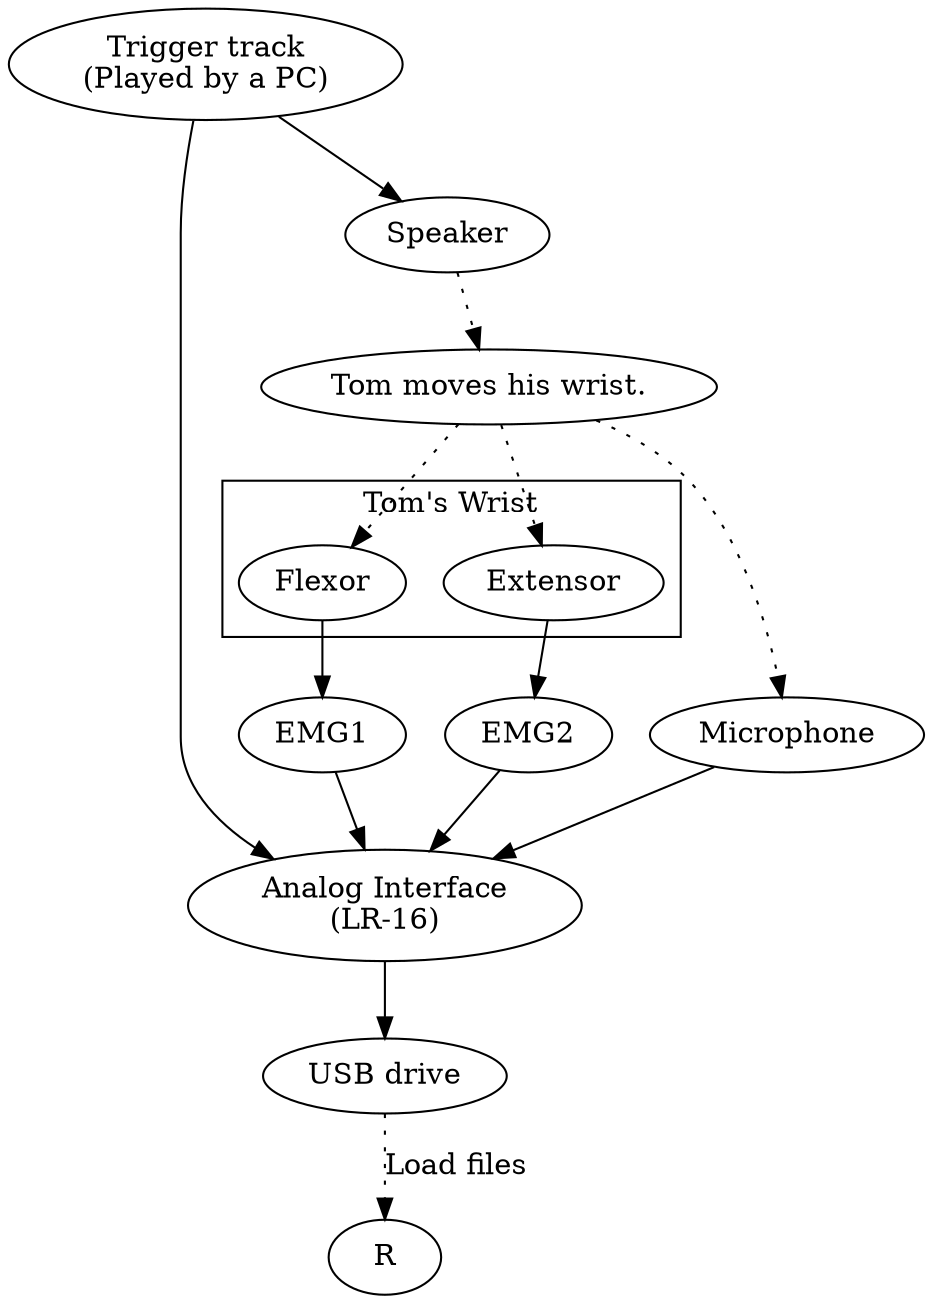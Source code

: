 digraph Connections {
  Trigger [label="Trigger track\n(Played by a PC)"];
  LR16 [label="Analog Interface\n(LR-16)"];
  USB [label="USB drive"];

  subgraph cluster1 {
    label="Tom's Wrist";
    Flexor;
    Extensor;
  }

  Trigger -> Speaker;
  Trigger -> LR16;
  Microphone -> LR16;
  Flexor -> EMG1 -> LR16;
  Extensor -> EMG2 -> LR16;
  LR16 -> USB;

  USB -> R [style="dotted" label="Load files"];

  Tom [label="Tom moves his wrist."];
  Speaker -> Tom [style="dotted"];
  Tom -> Extensor [style="dotted"];
  Tom -> Flexor [style="dotted"];
  Tom -> Microphone [style="dotted"];
}
